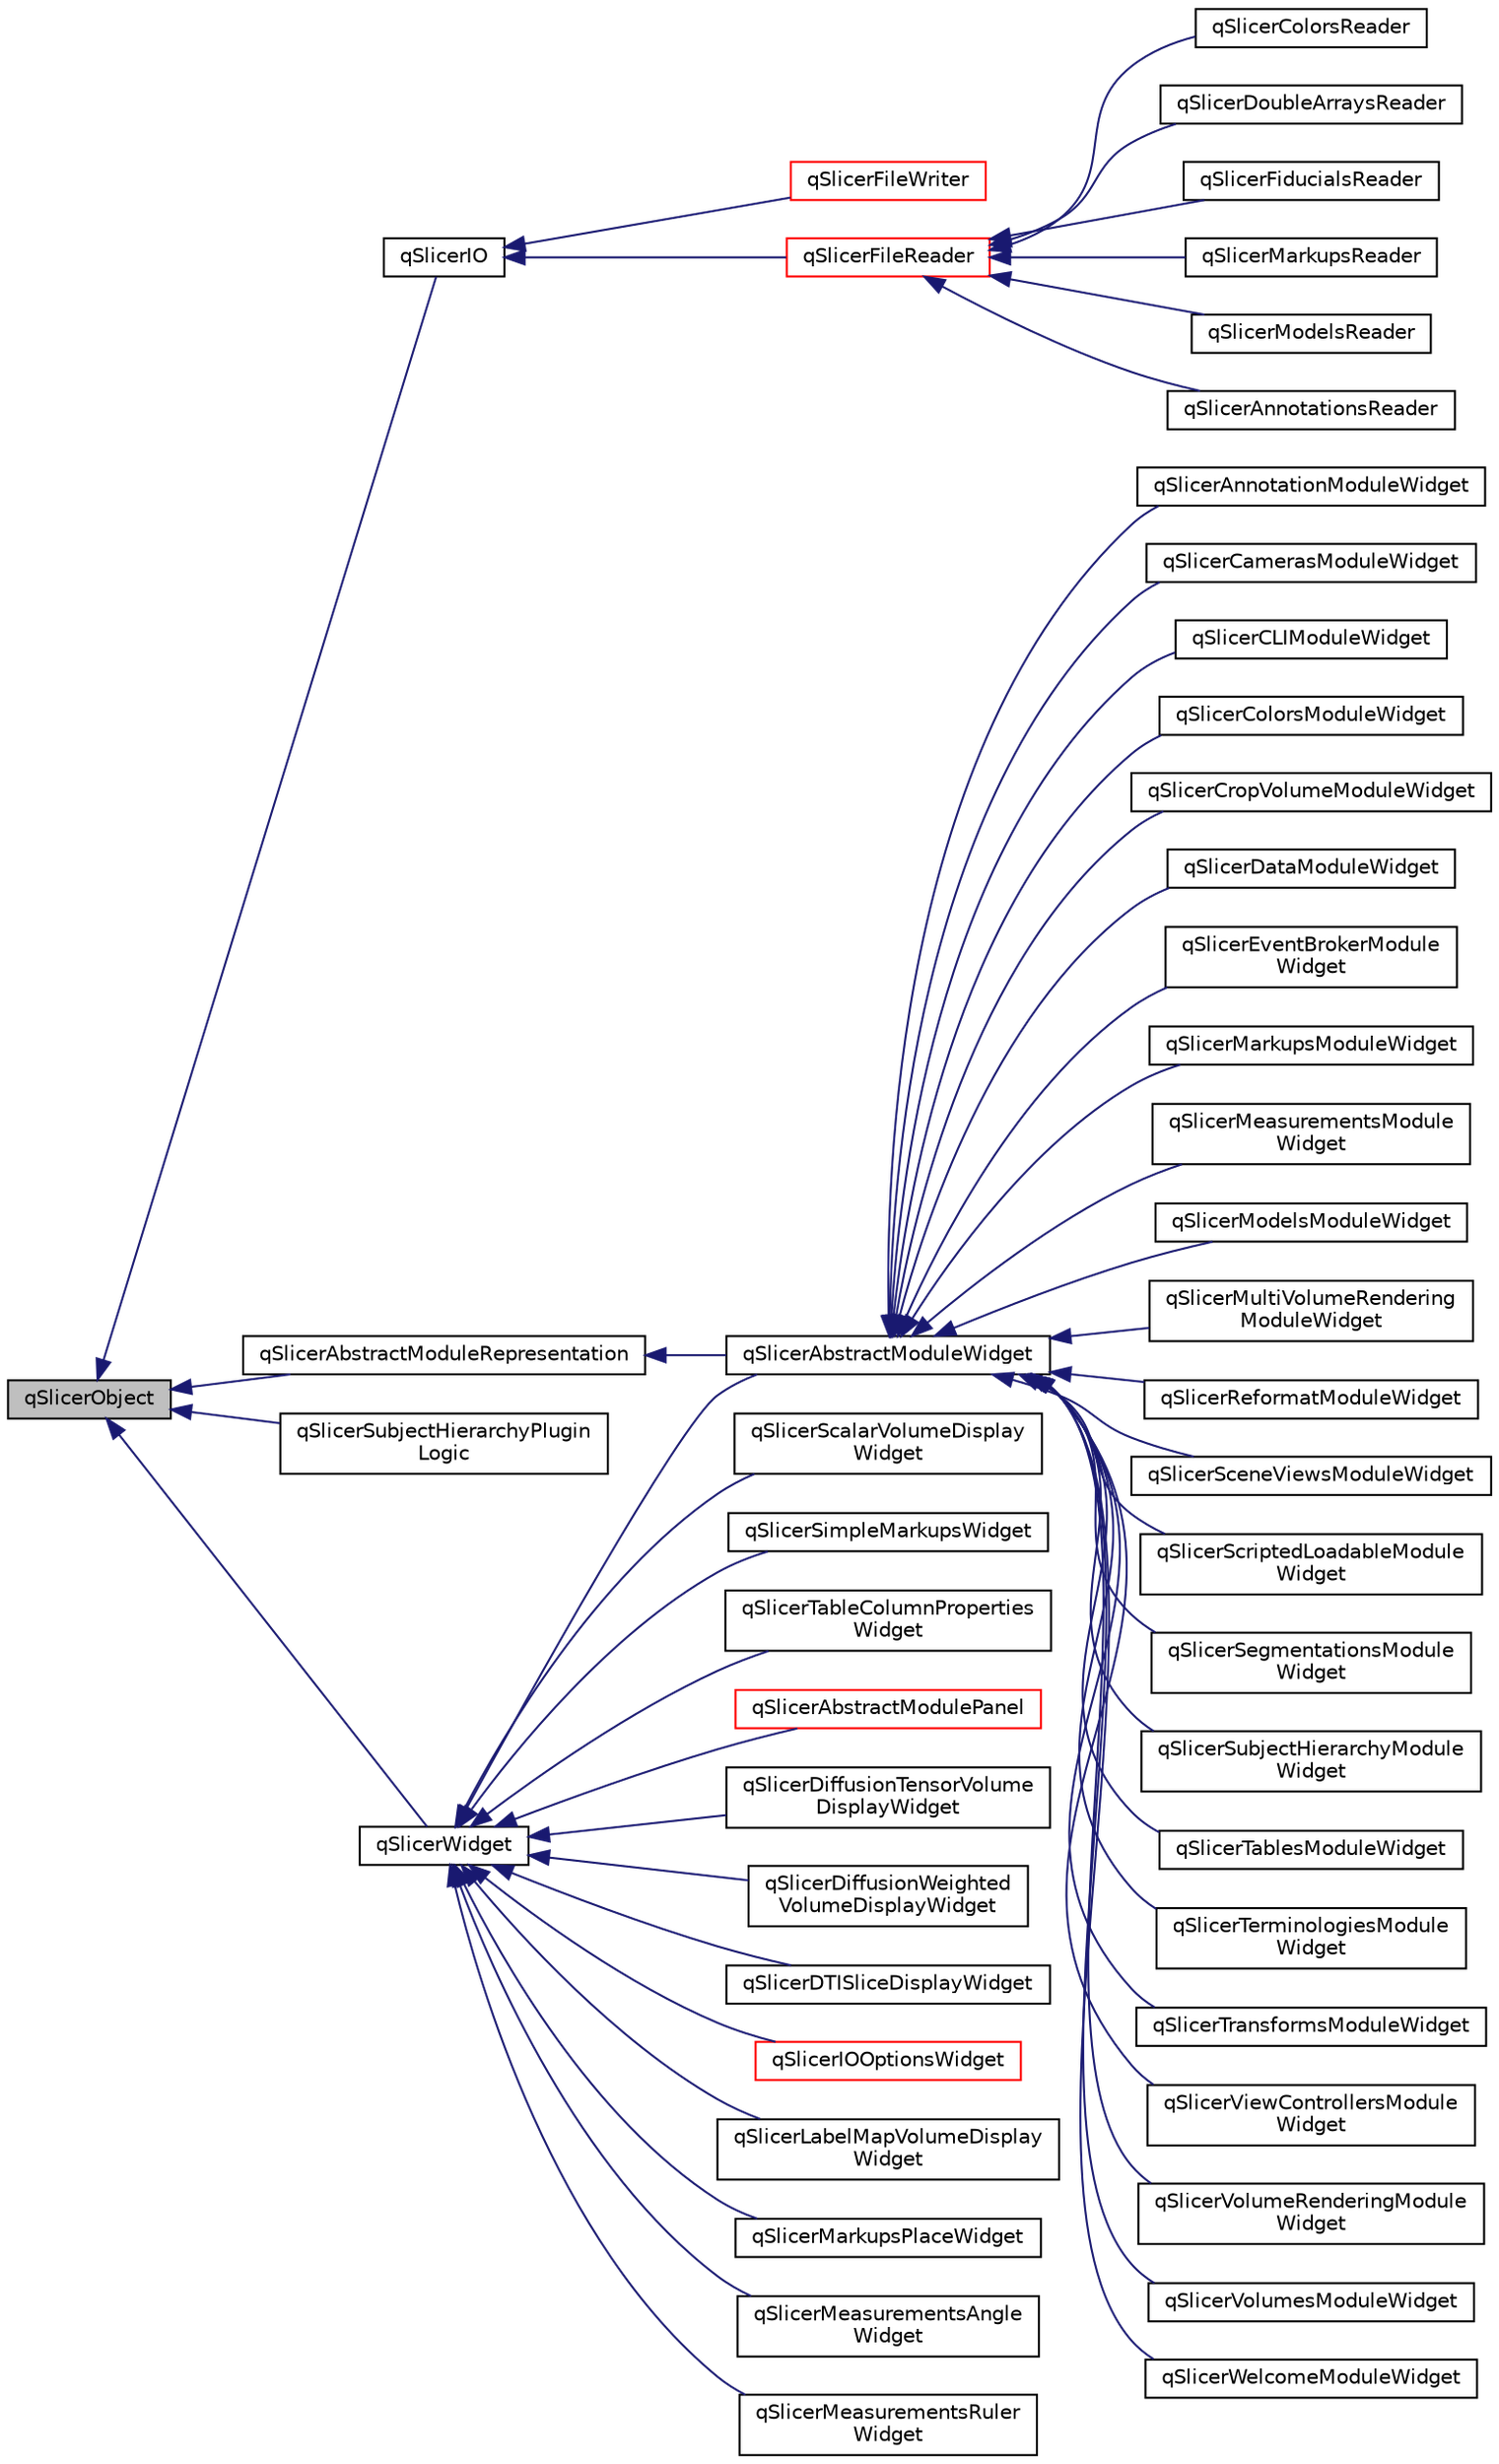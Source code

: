 digraph "qSlicerObject"
{
  bgcolor="transparent";
  edge [fontname="Helvetica",fontsize="10",labelfontname="Helvetica",labelfontsize="10"];
  node [fontname="Helvetica",fontsize="10",shape=record];
  rankdir="LR";
  Node0 [label="qSlicerObject",height=0.2,width=0.4,color="black", fillcolor="grey75", style="filled", fontcolor="black"];
  Node0 -> Node1 [dir="back",color="midnightblue",fontsize="10",style="solid",fontname="Helvetica"];
  Node1 [label="qSlicerAbstractModuleRepresentation",height=0.2,width=0.4,color="black",URL="$classqSlicerAbstractModuleRepresentation.html"];
  Node1 -> Node2 [dir="back",color="midnightblue",fontsize="10",style="solid",fontname="Helvetica"];
  Node2 [label="qSlicerAbstractModuleWidget",height=0.2,width=0.4,color="black",URL="$classqSlicerAbstractModuleWidget.html"];
  Node2 -> Node3 [dir="back",color="midnightblue",fontsize="10",style="solid",fontname="Helvetica"];
  Node3 [label="qSlicerAnnotationModuleWidget",height=0.2,width=0.4,color="black",URL="$classqSlicerAnnotationModuleWidget.html"];
  Node2 -> Node4 [dir="back",color="midnightblue",fontsize="10",style="solid",fontname="Helvetica"];
  Node4 [label="qSlicerCamerasModuleWidget",height=0.2,width=0.4,color="black",URL="$classqSlicerCamerasModuleWidget.html"];
  Node2 -> Node5 [dir="back",color="midnightblue",fontsize="10",style="solid",fontname="Helvetica"];
  Node5 [label="qSlicerCLIModuleWidget",height=0.2,width=0.4,color="black",URL="$classqSlicerCLIModuleWidget.html"];
  Node2 -> Node6 [dir="back",color="midnightblue",fontsize="10",style="solid",fontname="Helvetica"];
  Node6 [label="qSlicerColorsModuleWidget",height=0.2,width=0.4,color="black",URL="$classqSlicerColorsModuleWidget.html"];
  Node2 -> Node7 [dir="back",color="midnightblue",fontsize="10",style="solid",fontname="Helvetica"];
  Node7 [label="qSlicerCropVolumeModuleWidget",height=0.2,width=0.4,color="black",URL="$classqSlicerCropVolumeModuleWidget.html"];
  Node2 -> Node8 [dir="back",color="midnightblue",fontsize="10",style="solid",fontname="Helvetica"];
  Node8 [label="qSlicerDataModuleWidget",height=0.2,width=0.4,color="black",URL="$classqSlicerDataModuleWidget.html"];
  Node2 -> Node9 [dir="back",color="midnightblue",fontsize="10",style="solid",fontname="Helvetica"];
  Node9 [label="qSlicerEventBrokerModule\lWidget",height=0.2,width=0.4,color="black",URL="$classqSlicerEventBrokerModuleWidget.html"];
  Node2 -> Node10 [dir="back",color="midnightblue",fontsize="10",style="solid",fontname="Helvetica"];
  Node10 [label="qSlicerMarkupsModuleWidget",height=0.2,width=0.4,color="black",URL="$classqSlicerMarkupsModuleWidget.html"];
  Node2 -> Node11 [dir="back",color="midnightblue",fontsize="10",style="solid",fontname="Helvetica"];
  Node11 [label="qSlicerMeasurementsModule\lWidget",height=0.2,width=0.4,color="black",URL="$classqSlicerMeasurementsModuleWidget.html"];
  Node2 -> Node12 [dir="back",color="midnightblue",fontsize="10",style="solid",fontname="Helvetica"];
  Node12 [label="qSlicerModelsModuleWidget",height=0.2,width=0.4,color="black",URL="$classqSlicerModelsModuleWidget.html"];
  Node2 -> Node13 [dir="back",color="midnightblue",fontsize="10",style="solid",fontname="Helvetica"];
  Node13 [label="qSlicerMultiVolumeRendering\lModuleWidget",height=0.2,width=0.4,color="black",URL="$classqSlicerMultiVolumeRenderingModuleWidget.html"];
  Node2 -> Node14 [dir="back",color="midnightblue",fontsize="10",style="solid",fontname="Helvetica"];
  Node14 [label="qSlicerReformatModuleWidget",height=0.2,width=0.4,color="black",URL="$classqSlicerReformatModuleWidget.html"];
  Node2 -> Node15 [dir="back",color="midnightblue",fontsize="10",style="solid",fontname="Helvetica"];
  Node15 [label="qSlicerSceneViewsModuleWidget",height=0.2,width=0.4,color="black",URL="$classqSlicerSceneViewsModuleWidget.html"];
  Node2 -> Node16 [dir="back",color="midnightblue",fontsize="10",style="solid",fontname="Helvetica"];
  Node16 [label="qSlicerScriptedLoadableModule\lWidget",height=0.2,width=0.4,color="black",URL="$classqSlicerScriptedLoadableModuleWidget.html"];
  Node2 -> Node17 [dir="back",color="midnightblue",fontsize="10",style="solid",fontname="Helvetica"];
  Node17 [label="qSlicerSegmentationsModule\lWidget",height=0.2,width=0.4,color="black",URL="$classqSlicerSegmentationsModuleWidget.html"];
  Node2 -> Node18 [dir="back",color="midnightblue",fontsize="10",style="solid",fontname="Helvetica"];
  Node18 [label="qSlicerSubjectHierarchyModule\lWidget",height=0.2,width=0.4,color="black",URL="$classqSlicerSubjectHierarchyModuleWidget.html"];
  Node2 -> Node19 [dir="back",color="midnightblue",fontsize="10",style="solid",fontname="Helvetica"];
  Node19 [label="qSlicerTablesModuleWidget",height=0.2,width=0.4,color="black",URL="$classqSlicerTablesModuleWidget.html"];
  Node2 -> Node20 [dir="back",color="midnightblue",fontsize="10",style="solid",fontname="Helvetica"];
  Node20 [label="qSlicerTerminologiesModule\lWidget",height=0.2,width=0.4,color="black",URL="$classqSlicerTerminologiesModuleWidget.html"];
  Node2 -> Node21 [dir="back",color="midnightblue",fontsize="10",style="solid",fontname="Helvetica"];
  Node21 [label="qSlicerTransformsModuleWidget",height=0.2,width=0.4,color="black",URL="$classqSlicerTransformsModuleWidget.html"];
  Node2 -> Node22 [dir="back",color="midnightblue",fontsize="10",style="solid",fontname="Helvetica"];
  Node22 [label="qSlicerViewControllersModule\lWidget",height=0.2,width=0.4,color="black",URL="$classqSlicerViewControllersModuleWidget.html"];
  Node2 -> Node23 [dir="back",color="midnightblue",fontsize="10",style="solid",fontname="Helvetica"];
  Node23 [label="qSlicerVolumeRenderingModule\lWidget",height=0.2,width=0.4,color="black",URL="$classqSlicerVolumeRenderingModuleWidget.html"];
  Node2 -> Node24 [dir="back",color="midnightblue",fontsize="10",style="solid",fontname="Helvetica"];
  Node24 [label="qSlicerVolumesModuleWidget",height=0.2,width=0.4,color="black",URL="$classqSlicerVolumesModuleWidget.html"];
  Node2 -> Node25 [dir="back",color="midnightblue",fontsize="10",style="solid",fontname="Helvetica"];
  Node25 [label="qSlicerWelcomeModuleWidget",height=0.2,width=0.4,color="black",URL="$classqSlicerWelcomeModuleWidget.html"];
  Node0 -> Node26 [dir="back",color="midnightblue",fontsize="10",style="solid",fontname="Helvetica"];
  Node26 [label="qSlicerIO",height=0.2,width=0.4,color="black",URL="$classqSlicerIO.html",tooltip="Base class for qSlicerFileReader and qSlicerFileWriter. "];
  Node26 -> Node27 [dir="back",color="midnightblue",fontsize="10",style="solid",fontname="Helvetica"];
  Node27 [label="qSlicerFileReader",height=0.2,width=0.4,color="red",URL="$classqSlicerFileReader.html"];
  Node27 -> Node28 [dir="back",color="midnightblue",fontsize="10",style="solid",fontname="Helvetica"];
  Node28 [label="qSlicerAnnotationsReader",height=0.2,width=0.4,color="black",URL="$classqSlicerAnnotationsReader.html"];
  Node27 -> Node29 [dir="back",color="midnightblue",fontsize="10",style="solid",fontname="Helvetica"];
  Node29 [label="qSlicerColorsReader",height=0.2,width=0.4,color="black",URL="$classqSlicerColorsReader.html"];
  Node27 -> Node30 [dir="back",color="midnightblue",fontsize="10",style="solid",fontname="Helvetica"];
  Node30 [label="qSlicerDoubleArraysReader",height=0.2,width=0.4,color="black",URL="$classqSlicerDoubleArraysReader.html"];
  Node27 -> Node31 [dir="back",color="midnightblue",fontsize="10",style="solid",fontname="Helvetica"];
  Node31 [label="qSlicerFiducialsReader",height=0.2,width=0.4,color="black",URL="$classqSlicerFiducialsReader.html"];
  Node27 -> Node32 [dir="back",color="midnightblue",fontsize="10",style="solid",fontname="Helvetica"];
  Node32 [label="qSlicerMarkupsReader",height=0.2,width=0.4,color="black",URL="$classqSlicerMarkupsReader.html"];
  Node27 -> Node33 [dir="back",color="midnightblue",fontsize="10",style="solid",fontname="Helvetica"];
  Node33 [label="qSlicerModelsReader",height=0.2,width=0.4,color="black",URL="$classqSlicerModelsReader.html"];
  Node26 -> Node45 [dir="back",color="midnightblue",fontsize="10",style="solid",fontname="Helvetica"];
  Node45 [label="qSlicerFileWriter",height=0.2,width=0.4,color="red",URL="$classqSlicerFileWriter.html"];
  Node0 -> Node49 [dir="back",color="midnightblue",fontsize="10",style="solid",fontname="Helvetica"];
  Node49 [label="qSlicerSubjectHierarchyPlugin\lLogic",height=0.2,width=0.4,color="black",URL="$classqSlicerSubjectHierarchyPluginLogic.html",tooltip="Qt-based logic class to exercise Qt-related logic functions. The Subject hierarchy plugin mechanism a..."];
  Node0 -> Node50 [dir="back",color="midnightblue",fontsize="10",style="solid",fontname="Helvetica"];
  Node50 [label="qSlicerWidget",height=0.2,width=0.4,color="black",URL="$classqSlicerWidget.html"];
  Node50 -> Node51 [dir="back",color="midnightblue",fontsize="10",style="solid",fontname="Helvetica"];
  Node51 [label="qSlicerAbstractModulePanel",height=0.2,width=0.4,color="red",URL="$classqSlicerAbstractModulePanel.html"];
  Node50 -> Node2 [dir="back",color="midnightblue",fontsize="10",style="solid",fontname="Helvetica"];
  Node50 -> Node53 [dir="back",color="midnightblue",fontsize="10",style="solid",fontname="Helvetica"];
  Node53 [label="qSlicerDiffusionTensorVolume\lDisplayWidget",height=0.2,width=0.4,color="black",URL="$classqSlicerDiffusionTensorVolumeDisplayWidget.html"];
  Node50 -> Node54 [dir="back",color="midnightblue",fontsize="10",style="solid",fontname="Helvetica"];
  Node54 [label="qSlicerDiffusionWeighted\lVolumeDisplayWidget",height=0.2,width=0.4,color="black",URL="$classqSlicerDiffusionWeightedVolumeDisplayWidget.html"];
  Node50 -> Node55 [dir="back",color="midnightblue",fontsize="10",style="solid",fontname="Helvetica"];
  Node55 [label="qSlicerDTISliceDisplayWidget",height=0.2,width=0.4,color="black",URL="$classqSlicerDTISliceDisplayWidget.html"];
  Node50 -> Node56 [dir="back",color="midnightblue",fontsize="10",style="solid",fontname="Helvetica"];
  Node56 [label="qSlicerIOOptionsWidget",height=0.2,width=0.4,color="red",URL="$classqSlicerIOOptionsWidget.html"];
  Node50 -> Node64 [dir="back",color="midnightblue",fontsize="10",style="solid",fontname="Helvetica"];
  Node64 [label="qSlicerLabelMapVolumeDisplay\lWidget",height=0.2,width=0.4,color="black",URL="$classqSlicerLabelMapVolumeDisplayWidget.html"];
  Node50 -> Node65 [dir="back",color="midnightblue",fontsize="10",style="solid",fontname="Helvetica"];
  Node65 [label="qSlicerMarkupsPlaceWidget",height=0.2,width=0.4,color="black",URL="$classqSlicerMarkupsPlaceWidget.html"];
  Node50 -> Node66 [dir="back",color="midnightblue",fontsize="10",style="solid",fontname="Helvetica"];
  Node66 [label="qSlicerMeasurementsAngle\lWidget",height=0.2,width=0.4,color="black",URL="$classqSlicerMeasurementsAngleWidget.html"];
  Node50 -> Node67 [dir="back",color="midnightblue",fontsize="10",style="solid",fontname="Helvetica"];
  Node67 [label="qSlicerMeasurementsRuler\lWidget",height=0.2,width=0.4,color="black",URL="$classqSlicerMeasurementsRulerWidget.html"];
  Node50 -> Node68 [dir="back",color="midnightblue",fontsize="10",style="solid",fontname="Helvetica"];
  Node68 [label="qSlicerScalarVolumeDisplay\lWidget",height=0.2,width=0.4,color="black",URL="$classqSlicerScalarVolumeDisplayWidget.html"];
  Node50 -> Node69 [dir="back",color="midnightblue",fontsize="10",style="solid",fontname="Helvetica"];
  Node69 [label="qSlicerSimpleMarkupsWidget",height=0.2,width=0.4,color="black",URL="$classqSlicerSimpleMarkupsWidget.html"];
  Node50 -> Node70 [dir="back",color="midnightblue",fontsize="10",style="solid",fontname="Helvetica"];
  Node70 [label="qSlicerTableColumnProperties\lWidget",height=0.2,width=0.4,color="black",URL="$classqSlicerTableColumnPropertiesWidget.html"];
}
